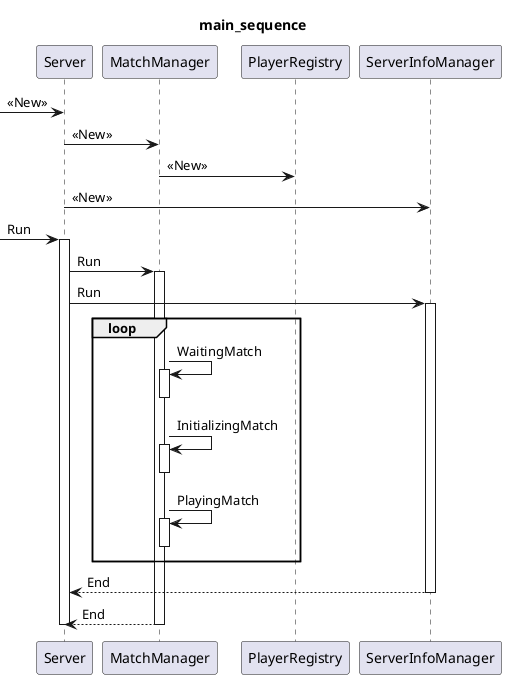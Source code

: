 @startuml

title main_sequence

[-> Server : <<New>>
Server -> MatchManager : <<New>>
MatchManager -> PlayerRegistry : <<New>>
Server -> ServerInfoManager : <<New>>

[-> Server : Run
activate Server
Server -> MatchManager : Run
activate MatchManager
Server -> ServerInfoManager : Run
activate ServerInfoManager
loop
    MatchManager -> MatchManager : WaitingMatch
    activate MatchManager
    deactivate MatchManager
    MatchManager -> MatchManager : InitializingMatch
    activate MatchManager
    deactivate MatchManager
    MatchManager -> MatchManager : PlayingMatch
    activate MatchManager
    deactivate MatchManager
end
Server <-- ServerInfoManager : End
deactivate ServerInfoManager
Server <-- MatchManager : End
deactivate MatchManager
deactivate Server

@enduml
